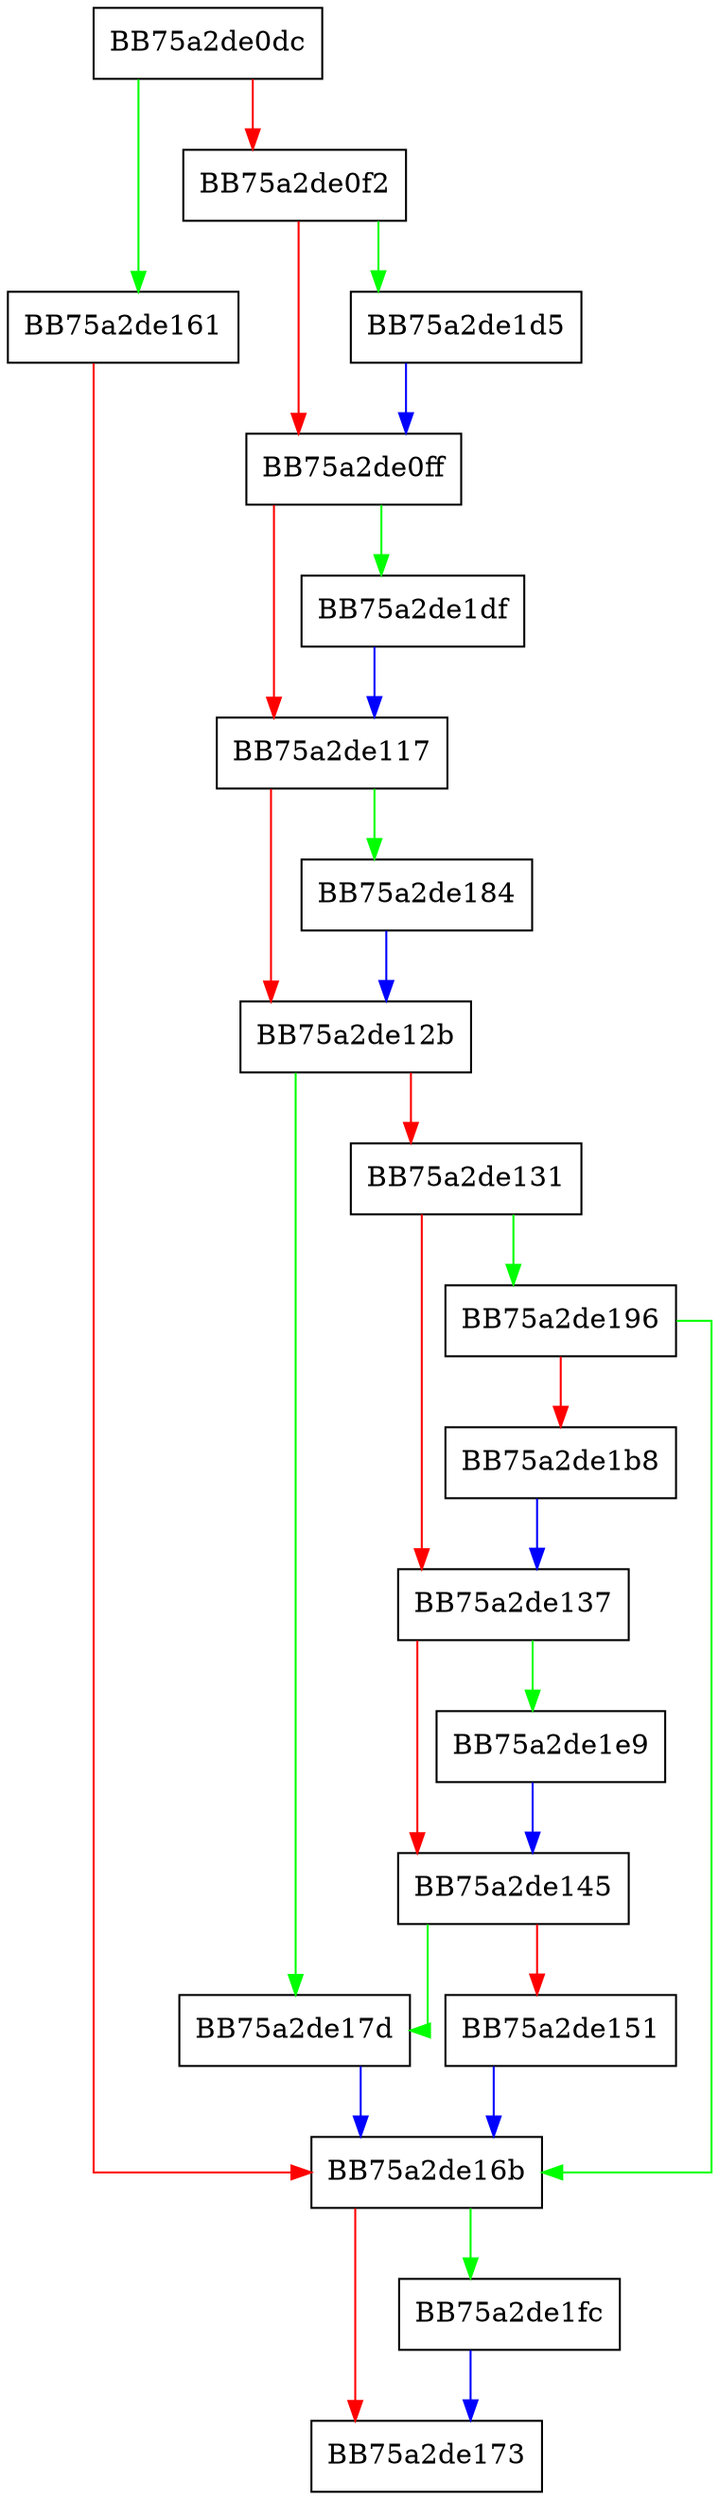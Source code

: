digraph FindNext {
  node [shape="box"];
  graph [splines=ortho];
  BB75a2de0dc -> BB75a2de161 [color="green"];
  BB75a2de0dc -> BB75a2de0f2 [color="red"];
  BB75a2de0f2 -> BB75a2de1d5 [color="green"];
  BB75a2de0f2 -> BB75a2de0ff [color="red"];
  BB75a2de0ff -> BB75a2de1df [color="green"];
  BB75a2de0ff -> BB75a2de117 [color="red"];
  BB75a2de117 -> BB75a2de184 [color="green"];
  BB75a2de117 -> BB75a2de12b [color="red"];
  BB75a2de12b -> BB75a2de17d [color="green"];
  BB75a2de12b -> BB75a2de131 [color="red"];
  BB75a2de131 -> BB75a2de196 [color="green"];
  BB75a2de131 -> BB75a2de137 [color="red"];
  BB75a2de137 -> BB75a2de1e9 [color="green"];
  BB75a2de137 -> BB75a2de145 [color="red"];
  BB75a2de145 -> BB75a2de17d [color="green"];
  BB75a2de145 -> BB75a2de151 [color="red"];
  BB75a2de151 -> BB75a2de16b [color="blue"];
  BB75a2de161 -> BB75a2de16b [color="red"];
  BB75a2de16b -> BB75a2de1fc [color="green"];
  BB75a2de16b -> BB75a2de173 [color="red"];
  BB75a2de17d -> BB75a2de16b [color="blue"];
  BB75a2de184 -> BB75a2de12b [color="blue"];
  BB75a2de196 -> BB75a2de16b [color="green"];
  BB75a2de196 -> BB75a2de1b8 [color="red"];
  BB75a2de1b8 -> BB75a2de137 [color="blue"];
  BB75a2de1d5 -> BB75a2de0ff [color="blue"];
  BB75a2de1df -> BB75a2de117 [color="blue"];
  BB75a2de1e9 -> BB75a2de145 [color="blue"];
  BB75a2de1fc -> BB75a2de173 [color="blue"];
}